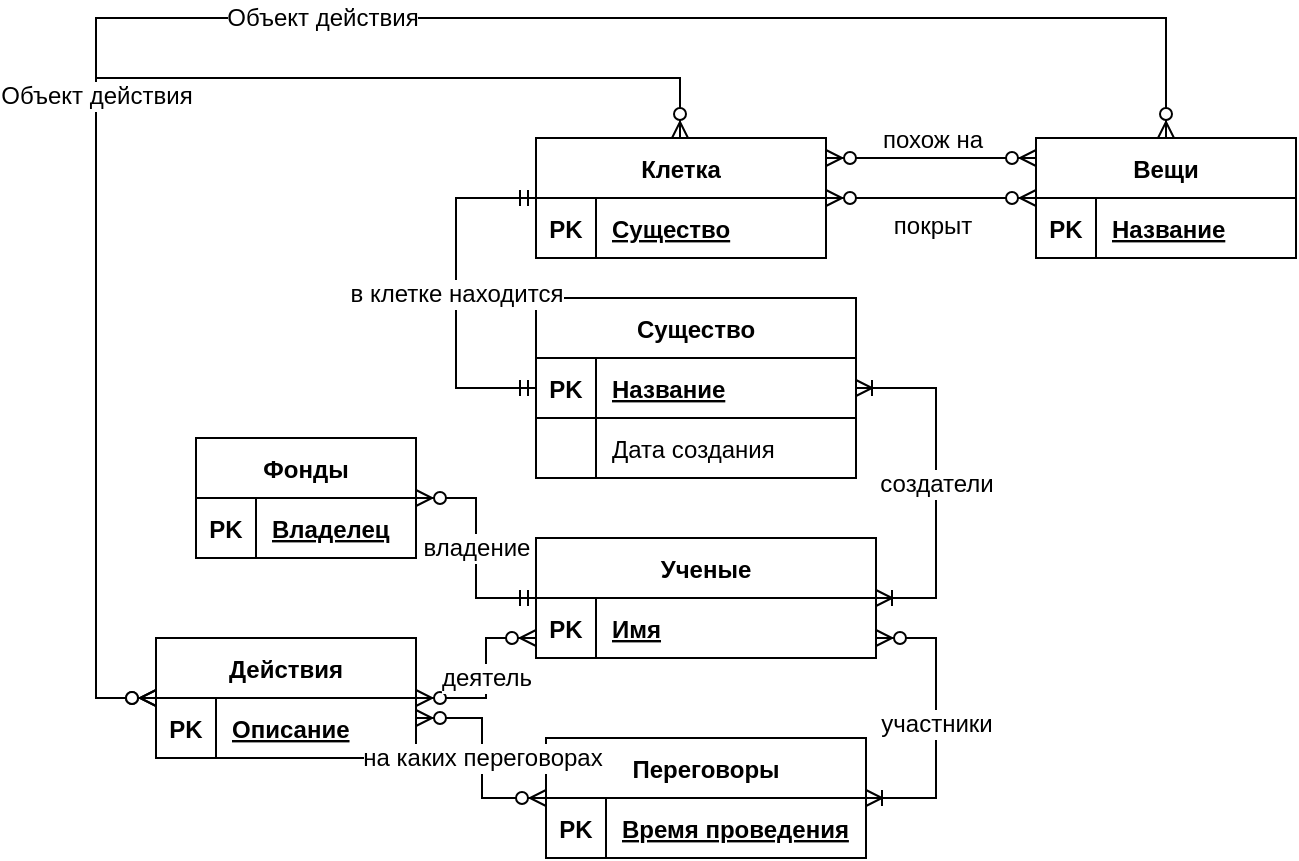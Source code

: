 <mxfile version="20.8.20" type="device"><diagram name="Страница 1" id="rOrGTwjkUkEEFXBX0s3v"><mxGraphModel dx="3062" dy="1434" grid="1" gridSize="10" guides="1" tooltips="1" connect="1" arrows="1" fold="1" page="1" pageScale="1" pageWidth="827" pageHeight="1169" math="0" shadow="0"><root><mxCell id="0"/><mxCell id="1" parent="0"/><mxCell id="jJxwOK9uPkZtlC9GCfvM-1" value="Ученые" style="shape=table;startSize=30;container=1;collapsible=1;childLayout=tableLayout;fixedRows=1;rowLines=0;fontStyle=1;align=center;resizeLast=1;" parent="1" vertex="1"><mxGeometry x="-1880" y="220" width="170" height="60" as="geometry"/></mxCell><mxCell id="jJxwOK9uPkZtlC9GCfvM-2" value="" style="shape=tableRow;horizontal=0;startSize=0;swimlaneHead=0;swimlaneBody=0;fillColor=none;collapsible=0;dropTarget=0;points=[[0,0.5],[1,0.5]];portConstraint=eastwest;strokeColor=inherit;top=0;left=0;right=0;bottom=1;" parent="jJxwOK9uPkZtlC9GCfvM-1" vertex="1"><mxGeometry y="30" width="170" height="30" as="geometry"/></mxCell><mxCell id="jJxwOK9uPkZtlC9GCfvM-3" value="PK" style="shape=partialRectangle;overflow=hidden;connectable=0;fillColor=none;strokeColor=inherit;top=0;left=0;bottom=0;right=0;fontStyle=1;" parent="jJxwOK9uPkZtlC9GCfvM-2" vertex="1"><mxGeometry width="30" height="30" as="geometry"><mxRectangle width="30" height="30" as="alternateBounds"/></mxGeometry></mxCell><mxCell id="jJxwOK9uPkZtlC9GCfvM-4" value="Имя" style="shape=partialRectangle;overflow=hidden;connectable=0;fillColor=none;align=left;strokeColor=inherit;top=0;left=0;bottom=0;right=0;spacingLeft=6;fontStyle=5;" parent="jJxwOK9uPkZtlC9GCfvM-2" vertex="1"><mxGeometry x="30" width="140" height="30" as="geometry"><mxRectangle width="140" height="30" as="alternateBounds"/></mxGeometry></mxCell><mxCell id="jJxwOK9uPkZtlC9GCfvM-8" value="Существо" style="shape=table;startSize=30;container=1;collapsible=1;childLayout=tableLayout;fixedRows=1;rowLines=0;fontStyle=1;align=center;resizeLast=1;" parent="1" vertex="1"><mxGeometry x="-1880" y="100" width="160" height="90" as="geometry"/></mxCell><mxCell id="jJxwOK9uPkZtlC9GCfvM-9" value="" style="shape=tableRow;horizontal=0;startSize=0;swimlaneHead=0;swimlaneBody=0;fillColor=none;collapsible=0;dropTarget=0;points=[[0,0.5],[1,0.5]];portConstraint=eastwest;strokeColor=inherit;top=0;left=0;right=0;bottom=1;" parent="jJxwOK9uPkZtlC9GCfvM-8" vertex="1"><mxGeometry y="30" width="160" height="30" as="geometry"/></mxCell><mxCell id="jJxwOK9uPkZtlC9GCfvM-10" value="PK" style="shape=partialRectangle;overflow=hidden;connectable=0;fillColor=none;strokeColor=inherit;top=0;left=0;bottom=0;right=0;fontStyle=1;" parent="jJxwOK9uPkZtlC9GCfvM-9" vertex="1"><mxGeometry width="30" height="30" as="geometry"><mxRectangle width="30" height="30" as="alternateBounds"/></mxGeometry></mxCell><mxCell id="jJxwOK9uPkZtlC9GCfvM-11" value="Название" style="shape=partialRectangle;overflow=hidden;connectable=0;fillColor=none;align=left;strokeColor=inherit;top=0;left=0;bottom=0;right=0;spacingLeft=6;fontStyle=5;" parent="jJxwOK9uPkZtlC9GCfvM-9" vertex="1"><mxGeometry x="30" width="130" height="30" as="geometry"><mxRectangle width="130" height="30" as="alternateBounds"/></mxGeometry></mxCell><mxCell id="jJxwOK9uPkZtlC9GCfvM-15" value="" style="shape=tableRow;horizontal=0;startSize=0;swimlaneHead=0;swimlaneBody=0;fillColor=none;collapsible=0;dropTarget=0;points=[[0,0.5],[1,0.5]];portConstraint=eastwest;strokeColor=inherit;top=0;left=0;right=0;bottom=0;" parent="jJxwOK9uPkZtlC9GCfvM-8" vertex="1"><mxGeometry y="60" width="160" height="30" as="geometry"/></mxCell><mxCell id="jJxwOK9uPkZtlC9GCfvM-16" value="" style="shape=partialRectangle;overflow=hidden;connectable=0;fillColor=none;strokeColor=inherit;top=0;left=0;bottom=0;right=0;" parent="jJxwOK9uPkZtlC9GCfvM-15" vertex="1"><mxGeometry width="30" height="30" as="geometry"><mxRectangle width="30" height="30" as="alternateBounds"/></mxGeometry></mxCell><mxCell id="jJxwOK9uPkZtlC9GCfvM-17" value="Дата создания" style="shape=partialRectangle;overflow=hidden;connectable=0;fillColor=none;align=left;strokeColor=inherit;top=0;left=0;bottom=0;right=0;spacingLeft=6;" parent="jJxwOK9uPkZtlC9GCfvM-15" vertex="1"><mxGeometry x="30" width="130" height="30" as="geometry"><mxRectangle width="130" height="30" as="alternateBounds"/></mxGeometry></mxCell><mxCell id="jJxwOK9uPkZtlC9GCfvM-18" value="Клетка" style="shape=table;startSize=30;container=1;collapsible=1;childLayout=tableLayout;fixedRows=1;rowLines=0;fontStyle=1;align=center;resizeLast=1;" parent="1" vertex="1"><mxGeometry x="-1880" y="20" width="145" height="60" as="geometry"/></mxCell><mxCell id="jJxwOK9uPkZtlC9GCfvM-19" value="" style="shape=tableRow;horizontal=0;startSize=0;swimlaneHead=0;swimlaneBody=0;fillColor=none;collapsible=0;dropTarget=0;points=[[0,0.5],[1,0.5]];portConstraint=eastwest;strokeColor=inherit;top=0;left=0;right=0;bottom=1;" parent="jJxwOK9uPkZtlC9GCfvM-18" vertex="1"><mxGeometry y="30" width="145" height="30" as="geometry"/></mxCell><mxCell id="jJxwOK9uPkZtlC9GCfvM-20" value="PK" style="shape=partialRectangle;overflow=hidden;connectable=0;fillColor=none;strokeColor=inherit;top=0;left=0;bottom=0;right=0;fontStyle=1;" parent="jJxwOK9uPkZtlC9GCfvM-19" vertex="1"><mxGeometry width="30" height="30" as="geometry"><mxRectangle width="30" height="30" as="alternateBounds"/></mxGeometry></mxCell><mxCell id="jJxwOK9uPkZtlC9GCfvM-21" value="Существо" style="shape=partialRectangle;overflow=hidden;connectable=0;fillColor=none;align=left;strokeColor=inherit;top=0;left=0;bottom=0;right=0;spacingLeft=6;fontStyle=5;" parent="jJxwOK9uPkZtlC9GCfvM-19" vertex="1"><mxGeometry x="30" width="115" height="30" as="geometry"><mxRectangle width="115" height="30" as="alternateBounds"/></mxGeometry></mxCell><mxCell id="jJxwOK9uPkZtlC9GCfvM-28" value="Переговоры" style="shape=table;startSize=30;container=1;collapsible=1;childLayout=tableLayout;fixedRows=1;rowLines=0;fontStyle=1;align=center;resizeLast=1;" parent="1" vertex="1"><mxGeometry x="-1875" y="320" width="160" height="60" as="geometry"/></mxCell><mxCell id="jJxwOK9uPkZtlC9GCfvM-29" value="" style="shape=tableRow;horizontal=0;startSize=0;swimlaneHead=0;swimlaneBody=0;fillColor=none;collapsible=0;dropTarget=0;points=[[0,0.5],[1,0.5]];portConstraint=eastwest;strokeColor=inherit;top=0;left=0;right=0;bottom=1;" parent="jJxwOK9uPkZtlC9GCfvM-28" vertex="1"><mxGeometry y="30" width="160" height="30" as="geometry"/></mxCell><mxCell id="jJxwOK9uPkZtlC9GCfvM-30" value="PK" style="shape=partialRectangle;overflow=hidden;connectable=0;fillColor=none;strokeColor=inherit;top=0;left=0;bottom=0;right=0;fontStyle=1;" parent="jJxwOK9uPkZtlC9GCfvM-29" vertex="1"><mxGeometry width="30" height="30" as="geometry"><mxRectangle width="30" height="30" as="alternateBounds"/></mxGeometry></mxCell><mxCell id="jJxwOK9uPkZtlC9GCfvM-31" value="Время проведения" style="shape=partialRectangle;overflow=hidden;connectable=0;fillColor=none;align=left;strokeColor=inherit;top=0;left=0;bottom=0;right=0;spacingLeft=6;fontStyle=5;" parent="jJxwOK9uPkZtlC9GCfvM-29" vertex="1"><mxGeometry x="30" width="130" height="30" as="geometry"><mxRectangle width="130" height="30" as="alternateBounds"/></mxGeometry></mxCell><mxCell id="jJxwOK9uPkZtlC9GCfvM-35" value="Фонды" style="shape=table;startSize=30;container=1;collapsible=1;childLayout=tableLayout;fixedRows=1;rowLines=0;fontStyle=1;align=center;resizeLast=1;" parent="1" vertex="1"><mxGeometry x="-2050" y="170" width="110" height="60" as="geometry"/></mxCell><mxCell id="jJxwOK9uPkZtlC9GCfvM-36" value="" style="shape=tableRow;horizontal=0;startSize=0;swimlaneHead=0;swimlaneBody=0;fillColor=none;collapsible=0;dropTarget=0;points=[[0,0.5],[1,0.5]];portConstraint=eastwest;strokeColor=inherit;top=0;left=0;right=0;bottom=1;" parent="jJxwOK9uPkZtlC9GCfvM-35" vertex="1"><mxGeometry y="30" width="110" height="30" as="geometry"/></mxCell><mxCell id="jJxwOK9uPkZtlC9GCfvM-37" value="PK" style="shape=partialRectangle;overflow=hidden;connectable=0;fillColor=none;strokeColor=inherit;top=0;left=0;bottom=0;right=0;fontStyle=1;" parent="jJxwOK9uPkZtlC9GCfvM-36" vertex="1"><mxGeometry width="30" height="30" as="geometry"><mxRectangle width="30" height="30" as="alternateBounds"/></mxGeometry></mxCell><mxCell id="jJxwOK9uPkZtlC9GCfvM-38" value="Владелец" style="shape=partialRectangle;overflow=hidden;connectable=0;fillColor=none;align=left;strokeColor=inherit;top=0;left=0;bottom=0;right=0;spacingLeft=6;fontStyle=5;" parent="jJxwOK9uPkZtlC9GCfvM-36" vertex="1"><mxGeometry x="30" width="80" height="30" as="geometry"><mxRectangle width="80" height="30" as="alternateBounds"/></mxGeometry></mxCell><mxCell id="jJxwOK9uPkZtlC9GCfvM-49" value="Действия" style="shape=table;startSize=30;container=1;collapsible=1;childLayout=tableLayout;fixedRows=1;rowLines=0;fontStyle=1;align=center;resizeLast=1;" parent="1" vertex="1"><mxGeometry x="-2070" y="270" width="130" height="60" as="geometry"/></mxCell><mxCell id="jJxwOK9uPkZtlC9GCfvM-50" value="" style="shape=tableRow;horizontal=0;startSize=0;swimlaneHead=0;swimlaneBody=0;fillColor=none;collapsible=0;dropTarget=0;points=[[0,0.5],[1,0.5]];portConstraint=eastwest;strokeColor=inherit;top=0;left=0;right=0;bottom=1;" parent="jJxwOK9uPkZtlC9GCfvM-49" vertex="1"><mxGeometry y="30" width="130" height="30" as="geometry"/></mxCell><mxCell id="jJxwOK9uPkZtlC9GCfvM-51" value="PK" style="shape=partialRectangle;overflow=hidden;connectable=0;fillColor=none;strokeColor=inherit;top=0;left=0;bottom=0;right=0;fontStyle=1;" parent="jJxwOK9uPkZtlC9GCfvM-50" vertex="1"><mxGeometry width="30" height="30" as="geometry"><mxRectangle width="30" height="30" as="alternateBounds"/></mxGeometry></mxCell><mxCell id="jJxwOK9uPkZtlC9GCfvM-52" value="Описание" style="shape=partialRectangle;overflow=hidden;connectable=0;fillColor=none;align=left;strokeColor=inherit;top=0;left=0;bottom=0;right=0;spacingLeft=6;fontStyle=5;" parent="jJxwOK9uPkZtlC9GCfvM-50" vertex="1"><mxGeometry x="30" width="100" height="30" as="geometry"><mxRectangle width="100" height="30" as="alternateBounds"/></mxGeometry></mxCell><mxCell id="jJxwOK9uPkZtlC9GCfvM-63" value="Вещи" style="shape=table;startSize=30;container=1;collapsible=1;childLayout=tableLayout;fixedRows=1;rowLines=0;fontStyle=1;align=center;resizeLast=1;" parent="1" vertex="1"><mxGeometry x="-1630" y="20" width="130" height="60" as="geometry"/></mxCell><mxCell id="jJxwOK9uPkZtlC9GCfvM-64" value="" style="shape=tableRow;horizontal=0;startSize=0;swimlaneHead=0;swimlaneBody=0;fillColor=none;collapsible=0;dropTarget=0;points=[[0,0.5],[1,0.5]];portConstraint=eastwest;strokeColor=inherit;top=0;left=0;right=0;bottom=1;" parent="jJxwOK9uPkZtlC9GCfvM-63" vertex="1"><mxGeometry y="30" width="130" height="30" as="geometry"/></mxCell><mxCell id="jJxwOK9uPkZtlC9GCfvM-65" value="PK" style="shape=partialRectangle;overflow=hidden;connectable=0;fillColor=none;strokeColor=inherit;top=0;left=0;bottom=0;right=0;fontStyle=1;" parent="jJxwOK9uPkZtlC9GCfvM-64" vertex="1"><mxGeometry width="30" height="30" as="geometry"><mxRectangle width="30" height="30" as="alternateBounds"/></mxGeometry></mxCell><mxCell id="jJxwOK9uPkZtlC9GCfvM-66" value="Название" style="shape=partialRectangle;overflow=hidden;connectable=0;fillColor=none;align=left;strokeColor=inherit;top=0;left=0;bottom=0;right=0;spacingLeft=6;fontStyle=5;" parent="jJxwOK9uPkZtlC9GCfvM-64" vertex="1"><mxGeometry x="30" width="100" height="30" as="geometry"><mxRectangle width="100" height="30" as="alternateBounds"/></mxGeometry></mxCell><mxCell id="1xEdDlT-K9w4pmPN7Hex-1" value="создатели" style="edgeStyle=entityRelationEdgeStyle;fontSize=12;html=1;endArrow=ERoneToMany;startArrow=ERoneToMany;rounded=0;" parent="1" source="jJxwOK9uPkZtlC9GCfvM-1" target="jJxwOK9uPkZtlC9GCfvM-8" edge="1"><mxGeometry width="100" height="100" relative="1" as="geometry"><mxPoint x="-1540" y="270" as="sourcePoint"/><mxPoint x="-1440" y="170" as="targetPoint"/></mxGeometry></mxCell><mxCell id="1xEdDlT-K9w4pmPN7Hex-2" value="в клетке находится" style="edgeStyle=orthogonalEdgeStyle;fontSize=12;html=1;endArrow=ERmandOne;startArrow=ERmandOne;rounded=0;" parent="1" source="jJxwOK9uPkZtlC9GCfvM-8" target="jJxwOK9uPkZtlC9GCfvM-18" edge="1"><mxGeometry width="100" height="100" relative="1" as="geometry"><mxPoint x="-1540" y="270" as="sourcePoint"/><mxPoint x="-1440" y="170" as="targetPoint"/><Array as="points"><mxPoint x="-1920" y="145"/><mxPoint x="-1920" y="50"/></Array></mxGeometry></mxCell><mxCell id="1xEdDlT-K9w4pmPN7Hex-4" value="участники" style="edgeStyle=orthogonalEdgeStyle;fontSize=12;html=1;endArrow=ERoneToMany;startArrow=ERzeroToMany;rounded=0;" parent="1" source="jJxwOK9uPkZtlC9GCfvM-1" target="jJxwOK9uPkZtlC9GCfvM-28" edge="1"><mxGeometry width="100" height="100" relative="1" as="geometry"><mxPoint x="-1730" y="280" as="sourcePoint"/><mxPoint x="-1630" y="180" as="targetPoint"/><Array as="points"><mxPoint x="-1680" y="270"/><mxPoint x="-1680" y="350"/></Array></mxGeometry></mxCell><mxCell id="1xEdDlT-K9w4pmPN7Hex-6" value="похож на" style="edgeStyle=orthogonalEdgeStyle;fontSize=12;html=1;endArrow=ERzeroToMany;endFill=1;startArrow=ERzeroToMany;rounded=0;verticalAlign=bottom;" parent="1" source="jJxwOK9uPkZtlC9GCfvM-18" target="jJxwOK9uPkZtlC9GCfvM-63" edge="1"><mxGeometry width="100" height="100" relative="1" as="geometry"><mxPoint x="-1640" y="130" as="sourcePoint"/><mxPoint x="-1540" y="30" as="targetPoint"/><Array as="points"><mxPoint x="-1700" y="30"/><mxPoint x="-1700" y="30"/></Array></mxGeometry></mxCell><mxCell id="1xEdDlT-K9w4pmPN7Hex-7" value="деятель" style="edgeStyle=orthogonalEdgeStyle;fontSize=12;html=1;endArrow=ERzeroToMany;endFill=1;startArrow=ERzeroToMany;rounded=0;" parent="1" source="jJxwOK9uPkZtlC9GCfvM-49" target="jJxwOK9uPkZtlC9GCfvM-1" edge="1"><mxGeometry width="100" height="100" relative="1" as="geometry"><mxPoint x="-1700" y="260" as="sourcePoint"/><mxPoint x="-1600" y="160" as="targetPoint"/><Array as="points"><mxPoint x="-1905" y="300"/><mxPoint x="-1905" y="270"/></Array></mxGeometry></mxCell><mxCell id="1xEdDlT-K9w4pmPN7Hex-8" value="покрыт" style="edgeStyle=entityRelationEdgeStyle;fontSize=12;html=1;endArrow=ERzeroToMany;endFill=1;startArrow=ERzeroToMany;rounded=0;verticalAlign=top;" parent="1" source="jJxwOK9uPkZtlC9GCfvM-18" target="jJxwOK9uPkZtlC9GCfvM-63" edge="1"><mxGeometry width="100" height="100" relative="1" as="geometry"><mxPoint x="-1725" y="60" as="sourcePoint"/><mxPoint x="-1650" y="60" as="targetPoint"/></mxGeometry></mxCell><mxCell id="1xEdDlT-K9w4pmPN7Hex-17" value="Объект действия" style="edgeStyle=orthogonalEdgeStyle;fontSize=12;html=1;endArrow=ERzeroToMany;endFill=1;startArrow=ERzeroToMany;rounded=0;" parent="1" source="jJxwOK9uPkZtlC9GCfvM-49" target="jJxwOK9uPkZtlC9GCfvM-63" edge="1"><mxGeometry width="100" height="100" relative="1" as="geometry"><mxPoint x="-1850" y="210" as="sourcePoint"/><mxPoint x="-1750" y="110" as="targetPoint"/><Array as="points"><mxPoint x="-2100" y="300"/><mxPoint x="-2100" y="-40"/><mxPoint x="-1565" y="-40"/></Array></mxGeometry></mxCell><mxCell id="1xEdDlT-K9w4pmPN7Hex-19" value="Объект действия" style="edgeStyle=orthogonalEdgeStyle;fontSize=12;html=1;endArrow=ERzeroToMany;endFill=1;startArrow=ERzeroToMany;rounded=0;" parent="1" source="jJxwOK9uPkZtlC9GCfvM-49" target="jJxwOK9uPkZtlC9GCfvM-18" edge="1"><mxGeometry width="100" height="100" relative="1" as="geometry"><mxPoint x="-1850" y="210" as="sourcePoint"/><mxPoint x="-1750" y="110" as="targetPoint"/><Array as="points"><mxPoint x="-2100" y="300"/><mxPoint x="-2100" y="-10"/><mxPoint x="-1808" y="-10"/></Array></mxGeometry></mxCell><mxCell id="ZygdoZu6MaaANMDuho2f-1" value="на каких переговорах" style="edgeStyle=orthogonalEdgeStyle;fontSize=12;html=1;endArrow=ERzeroToMany;endFill=1;startArrow=ERzeroToMany;rounded=0;" parent="1" source="jJxwOK9uPkZtlC9GCfvM-49" target="jJxwOK9uPkZtlC9GCfvM-28" edge="1"><mxGeometry width="100" height="100" relative="1" as="geometry"><mxPoint x="-1840" y="310" as="sourcePoint"/><mxPoint x="-1740" y="210" as="targetPoint"/><Array as="points"><mxPoint x="-1907" y="310"/><mxPoint x="-1907" y="350"/></Array></mxGeometry></mxCell><mxCell id="3ET2_tR7Xsh_mYA_Zg8N-2" value="владение" style="edgeStyle=entityRelationEdgeStyle;fontSize=12;html=1;endArrow=ERzeroToMany;startArrow=ERmandOne;rounded=0;" edge="1" parent="1" source="jJxwOK9uPkZtlC9GCfvM-1" target="jJxwOK9uPkZtlC9GCfvM-35"><mxGeometry width="100" height="100" relative="1" as="geometry"><mxPoint x="-1930" y="270" as="sourcePoint"/><mxPoint x="-1830" y="170" as="targetPoint"/></mxGeometry></mxCell></root></mxGraphModel></diagram></mxfile>